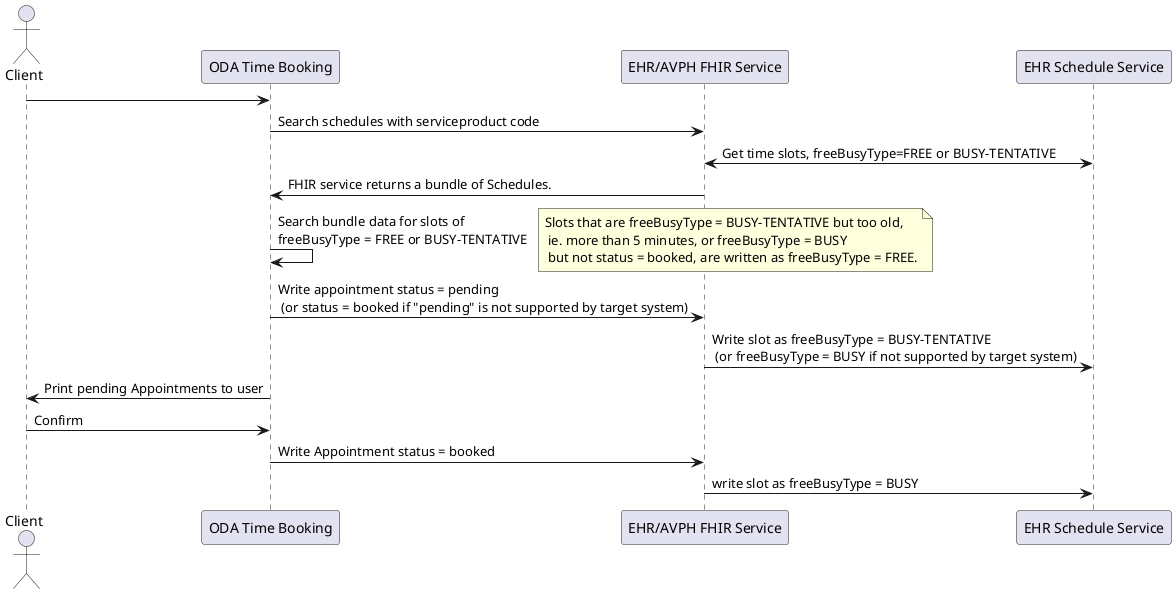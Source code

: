 @startuml

actor Client
participant "ODA Time Booking" as ODA
participant "EHR/AVPH FHIR Service" as av
participant "EHR Schedule Service" as EHR

Client -> ODA

ODA -> av : Search schedules with serviceproduct code
av <-> EHR : Get time slots, freeBusyType=FREE or BUSY-TENTATIVE
av -> ODA : FHIR service returns a bundle of Schedules.

ODA -> ODA : Search bundle data for slots of \nfreeBusyType = FREE or BUSY-TENTATIVE
note right: Slots that are freeBusyType = BUSY-TENTATIVE but too old,\n\
 ie. more than 5 minutes, or freeBusyType = BUSY \n\
 but not status = booked, are written as freeBusyType = FREE.

ODA -> av : Write appointment status = pending\n\
 (or status = booked if "pending" is not supported by target system)
av -> EHR : Write slot as freeBusyType = BUSY-TENTATIVE\n\
 (or freeBusyType = BUSY if not supported by target system)

ODA -> Client : Print pending Appointments to user
Client -> ODA : Confirm

ODA -> av : Write Appointment status = booked
av -> EHR : write slot as freeBusyType = BUSY

@enduml
